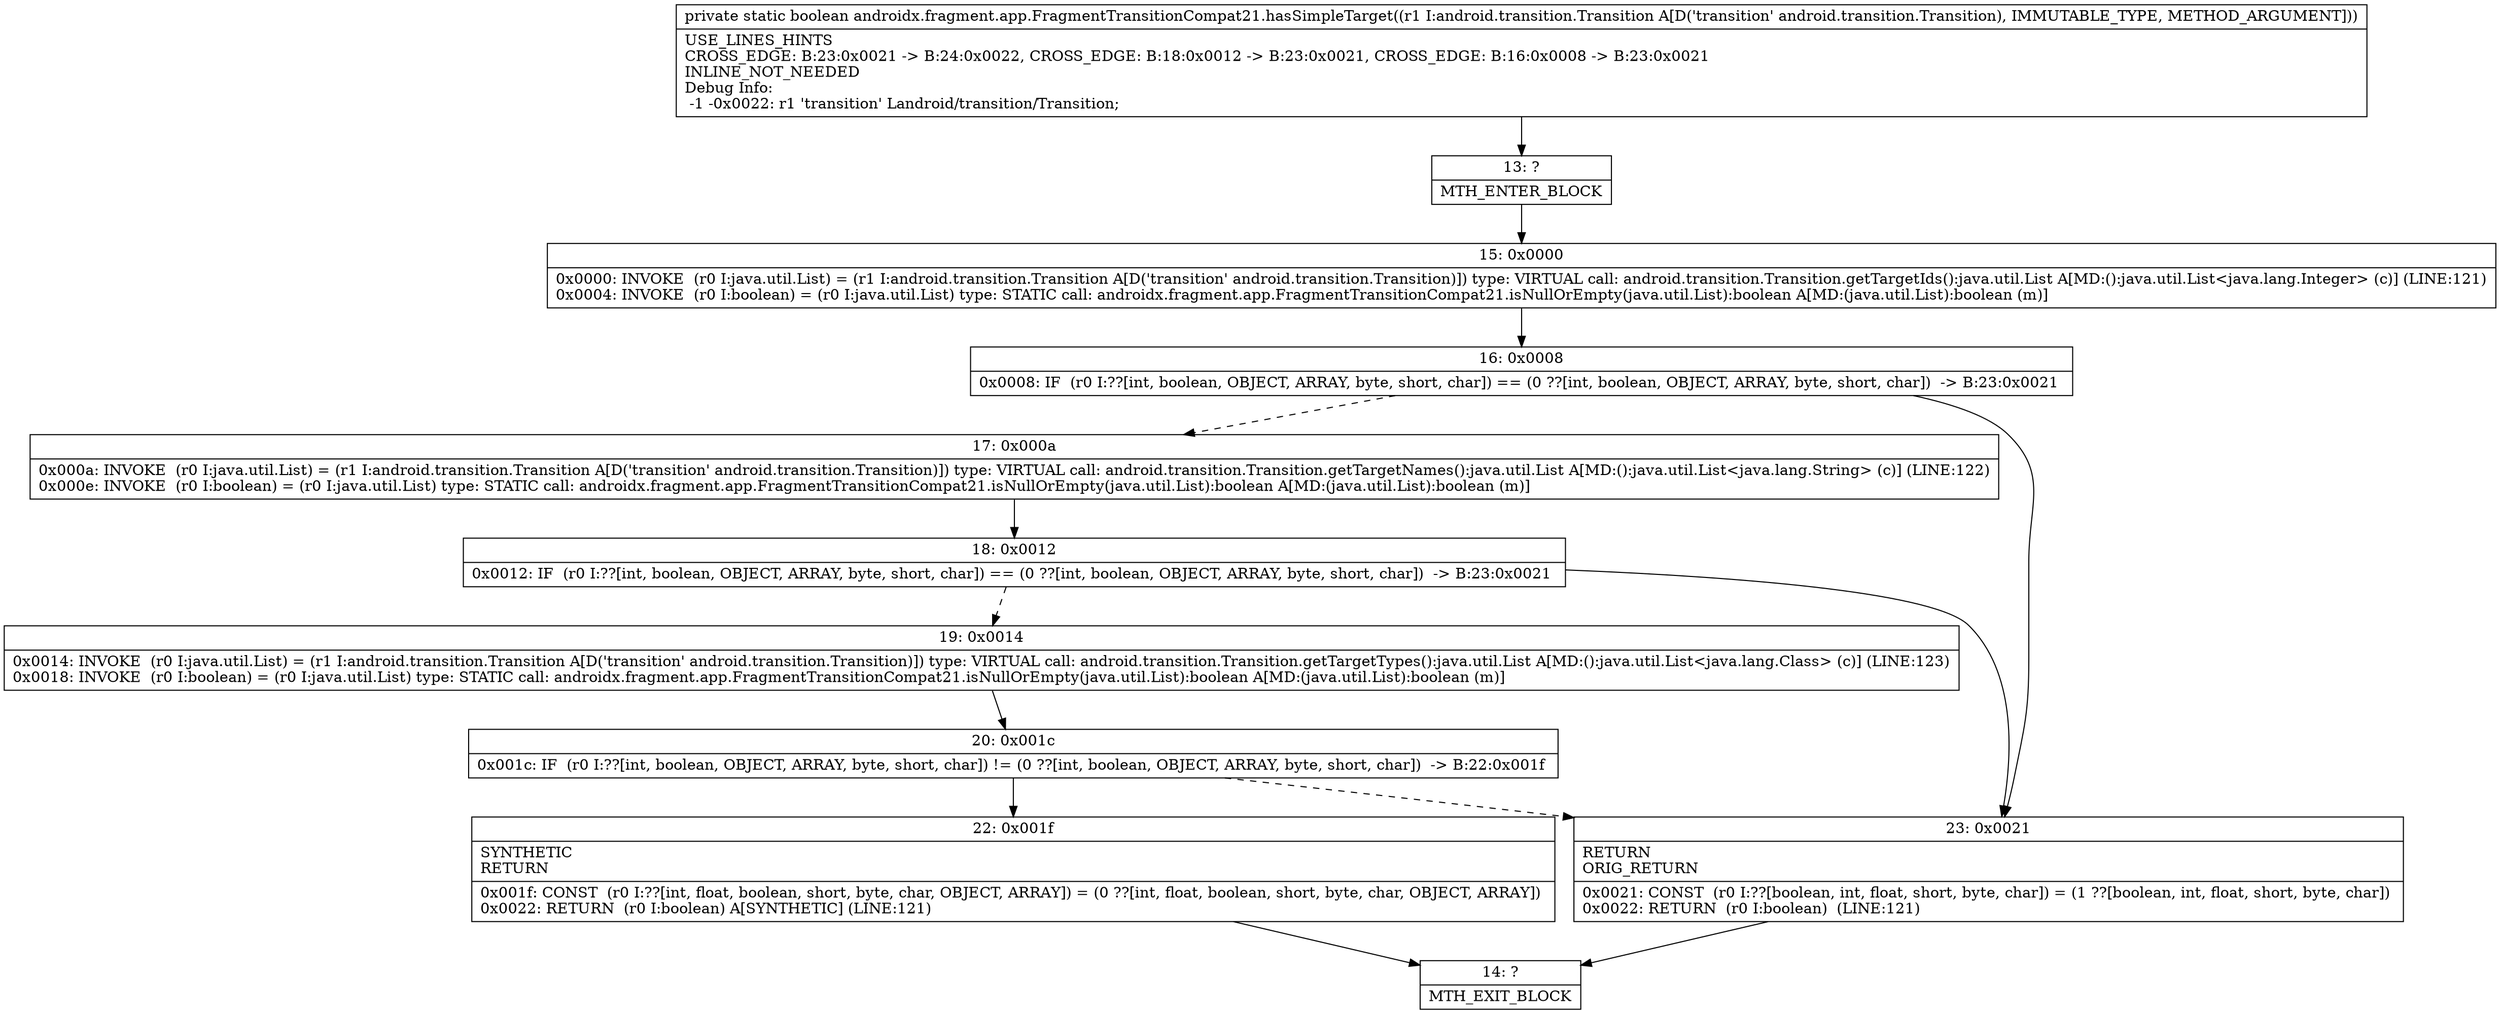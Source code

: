 digraph "CFG forandroidx.fragment.app.FragmentTransitionCompat21.hasSimpleTarget(Landroid\/transition\/Transition;)Z" {
Node_13 [shape=record,label="{13\:\ ?|MTH_ENTER_BLOCK\l}"];
Node_15 [shape=record,label="{15\:\ 0x0000|0x0000: INVOKE  (r0 I:java.util.List) = (r1 I:android.transition.Transition A[D('transition' android.transition.Transition)]) type: VIRTUAL call: android.transition.Transition.getTargetIds():java.util.List A[MD:():java.util.List\<java.lang.Integer\> (c)] (LINE:121)\l0x0004: INVOKE  (r0 I:boolean) = (r0 I:java.util.List) type: STATIC call: androidx.fragment.app.FragmentTransitionCompat21.isNullOrEmpty(java.util.List):boolean A[MD:(java.util.List):boolean (m)]\l}"];
Node_16 [shape=record,label="{16\:\ 0x0008|0x0008: IF  (r0 I:??[int, boolean, OBJECT, ARRAY, byte, short, char]) == (0 ??[int, boolean, OBJECT, ARRAY, byte, short, char])  \-\> B:23:0x0021 \l}"];
Node_17 [shape=record,label="{17\:\ 0x000a|0x000a: INVOKE  (r0 I:java.util.List) = (r1 I:android.transition.Transition A[D('transition' android.transition.Transition)]) type: VIRTUAL call: android.transition.Transition.getTargetNames():java.util.List A[MD:():java.util.List\<java.lang.String\> (c)] (LINE:122)\l0x000e: INVOKE  (r0 I:boolean) = (r0 I:java.util.List) type: STATIC call: androidx.fragment.app.FragmentTransitionCompat21.isNullOrEmpty(java.util.List):boolean A[MD:(java.util.List):boolean (m)]\l}"];
Node_18 [shape=record,label="{18\:\ 0x0012|0x0012: IF  (r0 I:??[int, boolean, OBJECT, ARRAY, byte, short, char]) == (0 ??[int, boolean, OBJECT, ARRAY, byte, short, char])  \-\> B:23:0x0021 \l}"];
Node_19 [shape=record,label="{19\:\ 0x0014|0x0014: INVOKE  (r0 I:java.util.List) = (r1 I:android.transition.Transition A[D('transition' android.transition.Transition)]) type: VIRTUAL call: android.transition.Transition.getTargetTypes():java.util.List A[MD:():java.util.List\<java.lang.Class\> (c)] (LINE:123)\l0x0018: INVOKE  (r0 I:boolean) = (r0 I:java.util.List) type: STATIC call: androidx.fragment.app.FragmentTransitionCompat21.isNullOrEmpty(java.util.List):boolean A[MD:(java.util.List):boolean (m)]\l}"];
Node_20 [shape=record,label="{20\:\ 0x001c|0x001c: IF  (r0 I:??[int, boolean, OBJECT, ARRAY, byte, short, char]) != (0 ??[int, boolean, OBJECT, ARRAY, byte, short, char])  \-\> B:22:0x001f \l}"];
Node_22 [shape=record,label="{22\:\ 0x001f|SYNTHETIC\lRETURN\l|0x001f: CONST  (r0 I:??[int, float, boolean, short, byte, char, OBJECT, ARRAY]) = (0 ??[int, float, boolean, short, byte, char, OBJECT, ARRAY]) \l0x0022: RETURN  (r0 I:boolean) A[SYNTHETIC] (LINE:121)\l}"];
Node_14 [shape=record,label="{14\:\ ?|MTH_EXIT_BLOCK\l}"];
Node_23 [shape=record,label="{23\:\ 0x0021|RETURN\lORIG_RETURN\l|0x0021: CONST  (r0 I:??[boolean, int, float, short, byte, char]) = (1 ??[boolean, int, float, short, byte, char]) \l0x0022: RETURN  (r0 I:boolean)  (LINE:121)\l}"];
MethodNode[shape=record,label="{private static boolean androidx.fragment.app.FragmentTransitionCompat21.hasSimpleTarget((r1 I:android.transition.Transition A[D('transition' android.transition.Transition), IMMUTABLE_TYPE, METHOD_ARGUMENT]))  | USE_LINES_HINTS\lCROSS_EDGE: B:23:0x0021 \-\> B:24:0x0022, CROSS_EDGE: B:18:0x0012 \-\> B:23:0x0021, CROSS_EDGE: B:16:0x0008 \-\> B:23:0x0021\lINLINE_NOT_NEEDED\lDebug Info:\l  \-1 \-0x0022: r1 'transition' Landroid\/transition\/Transition;\l}"];
MethodNode -> Node_13;Node_13 -> Node_15;
Node_15 -> Node_16;
Node_16 -> Node_17[style=dashed];
Node_16 -> Node_23;
Node_17 -> Node_18;
Node_18 -> Node_19[style=dashed];
Node_18 -> Node_23;
Node_19 -> Node_20;
Node_20 -> Node_22;
Node_20 -> Node_23[style=dashed];
Node_22 -> Node_14;
Node_23 -> Node_14;
}

